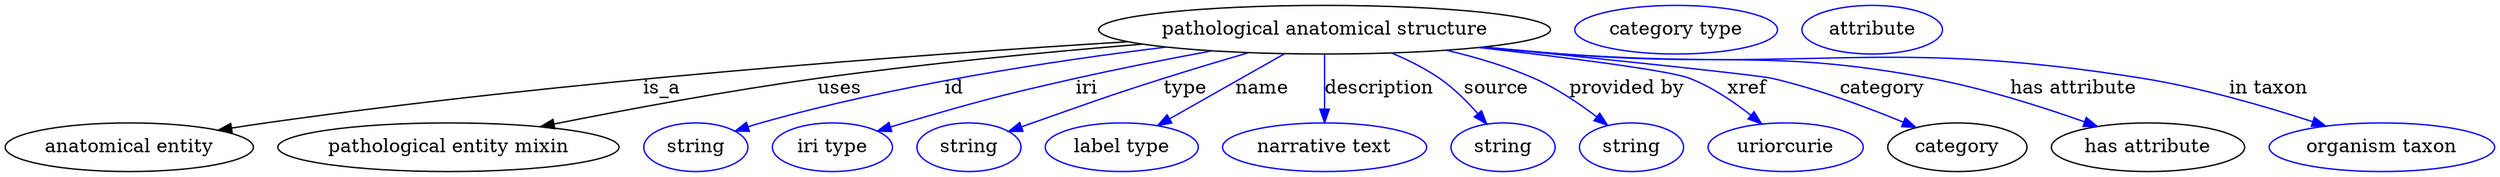 digraph {
	graph [bb="0,0,1839.8,123"];
	node [label="\N"];
	"pathological anatomical structure"	[height=0.5,
		label="pathological anatomical structure",
		pos="974.64,105",
		width=4.6399];
	"anatomical entity"	[height=0.5,
		pos="91.642,18",
		width=2.5456];
	"pathological anatomical structure" -> "anatomical entity"	[label=is_a,
		lp="491.64,61.5",
		pos="e,157.58,30.6 831.77,95.647 732.37,89.417 596.82,80.09 477.64,69 350.68,57.185 318.89,53.922 192.64,36 184.48,34.841 175.96,33.545 \
167.49,32.199"];
	"pathological entity mixin"	[height=0.5,
		pos="327.64,18",
		width=3.5025];
	"pathological anatomical structure" -> "pathological entity mixin"	[label=uses,
		lp="616.14,61.5",
		pos="e,395.56,33.216 839.8,94.325 768.26,88.459 678.99,79.973 599.64,69 533.82,59.897 459.68,46.025 405.45,35.2"];
	id	[color=blue,
		height=0.5,
		label=string,
		pos="509.64,18",
		width=1.0652];
	"pathological anatomical structure" -> id	[color=blue,
		label=id,
		lp="700.64,61.5",
		pos="e,538.64,29.948 857.59,92.154 773.14,81.864 656.98,64.109 557.64,36 554.54,35.121 551.34,34.148 548.14,33.124",
		style=solid];
	iri	[color=blue,
		height=0.5,
		label="iri type",
		pos="610.64,18",
		width=1.2277];
	"pathological anatomical structure" -> iri	[color=blue,
		label=iri,
		lp="798.64,61.5",
		pos="e,644.27,29.865 891.04,89.343 859.48,83.483 823.31,76.376 790.64,69 734.17,56.251 720.27,52.03 664.64,36 661.13,34.988 657.5,33.911 \
653.86,32.81",
		style=solid];
	type	[color=blue,
		height=0.5,
		label=string,
		pos="711.64,18",
		width=1.0652];
	"pathological anatomical structure" -> type	[color=blue,
		label=type,
		lp="871.64,61.5",
		pos="e,740.94,29.697 918.5,88.011 898.59,82.204 876.07,75.475 855.64,69 812.23,55.239 801.61,51.079 758.64,36 755.96,35.057 753.19,34.077 \
750.4,33.084",
		style=solid];
	name	[color=blue,
		height=0.5,
		label="label type",
		pos="824.64,18",
		width=1.5707];
	"pathological anatomical structure" -> name	[color=blue,
		label=name,
		lp="928.64,61.5",
		pos="e,851.2,34.049 945.01,87.207 920.57,73.357 885.83,53.674 859.95,39.01",
		style=solid];
	description	[color=blue,
		height=0.5,
		label="narrative text",
		pos="974.64,18",
		width=2.0943];
	"pathological anatomical structure" -> description	[color=blue,
		label=description,
		lp="1015.1,61.5",
		pos="e,974.64,36.175 974.64,86.799 974.64,75.163 974.64,59.548 974.64,46.237",
		style=solid];
	source	[color=blue,
		height=0.5,
		label=string,
		pos="1106.6,18",
		width=1.0652];
	"pathological anatomical structure" -> source	[color=blue,
		label=source,
		lp="1101.6,61.5",
		pos="e,1094.5,35.129 1024.1,87.765 1036.3,82.686 1048.9,76.426 1059.6,69 1070.1,61.784 1080,51.893 1088,42.813",
		style=solid];
	"provided by"	[color=blue,
		height=0.5,
		label=string,
		pos="1201.6,18",
		width=1.0652];
	"pathological anatomical structure" -> "provided by"	[color=blue,
		label="provided by",
		lp="1198.1,61.5",
		pos="e,1184.2,34.036 1064.6,89.817 1086.4,84.725 1109.3,77.944 1129.6,69 1146.2,61.709 1162.9,50.399 1176.1,40.379",
		style=solid];
	xref	[color=blue,
		height=0.5,
		label=uriorcurie,
		pos="1315.6,18",
		width=1.5887];
	"pathological anatomical structure" -> xref	[color=blue,
		label=xref,
		lp="1287.1,61.5",
		pos="e,1297.8,35.295 1088.6,91.813 1155.5,84.204 1229.8,74.787 1244.6,69 1261,62.629 1277.2,51.704 1289.9,41.688",
		style=solid];
	category	[height=0.5,
		pos="1442.6,18",
		width=1.4263];
	"pathological anatomical structure" -> category	[color=blue,
		label=category,
		lp="1387.1,61.5",
		pos="e,1412.3,32.523 1092.5,92.225 1183.3,83.041 1295.1,71.445 1305.6,69 1339.3,61.214 1375.9,47.55 1402.8,36.472",
		style=solid];
	"has attribute"	[height=0.5,
		pos="1583.6,18",
		width=1.9859];
	"pathological anatomical structure" -> "has attribute"	[color=blue,
		label="has attribute",
		lp="1528.6,61.5",
		pos="e,1546.2,33.379 1092,92.168 1111.6,90.336 1131.7,88.543 1150.6,87 1271.4,77.175 1303.5,91.119 1422.6,69 1461.9,61.712 1505,47.997 \
1536.7,36.772",
		style=solid];
	"in taxon"	[color=blue,
		height=0.5,
		label="organism taxon",
		pos="1756.6,18",
		width=2.3109];
	"pathological anatomical structure" -> "in taxon"	[color=blue,
		label="in taxon",
		lp="1672.6,61.5",
		pos="e,1715.1,33.727 1090.1,91.946 1110.2,90.098 1131,88.357 1150.6,87 1341,73.821 1391.2,99.144 1579.6,69 1622.9,62.084 1670.6,48.234 \
1705.5,36.861",
		style=solid];
	"named thing_category"	[color=blue,
		height=0.5,
		label="category type",
		pos="1234.6,105",
		width=2.0762];
	"organismal entity_has attribute"	[color=blue,
		height=0.5,
		label=attribute,
		pos="1379.6,105",
		width=1.4443];
}
